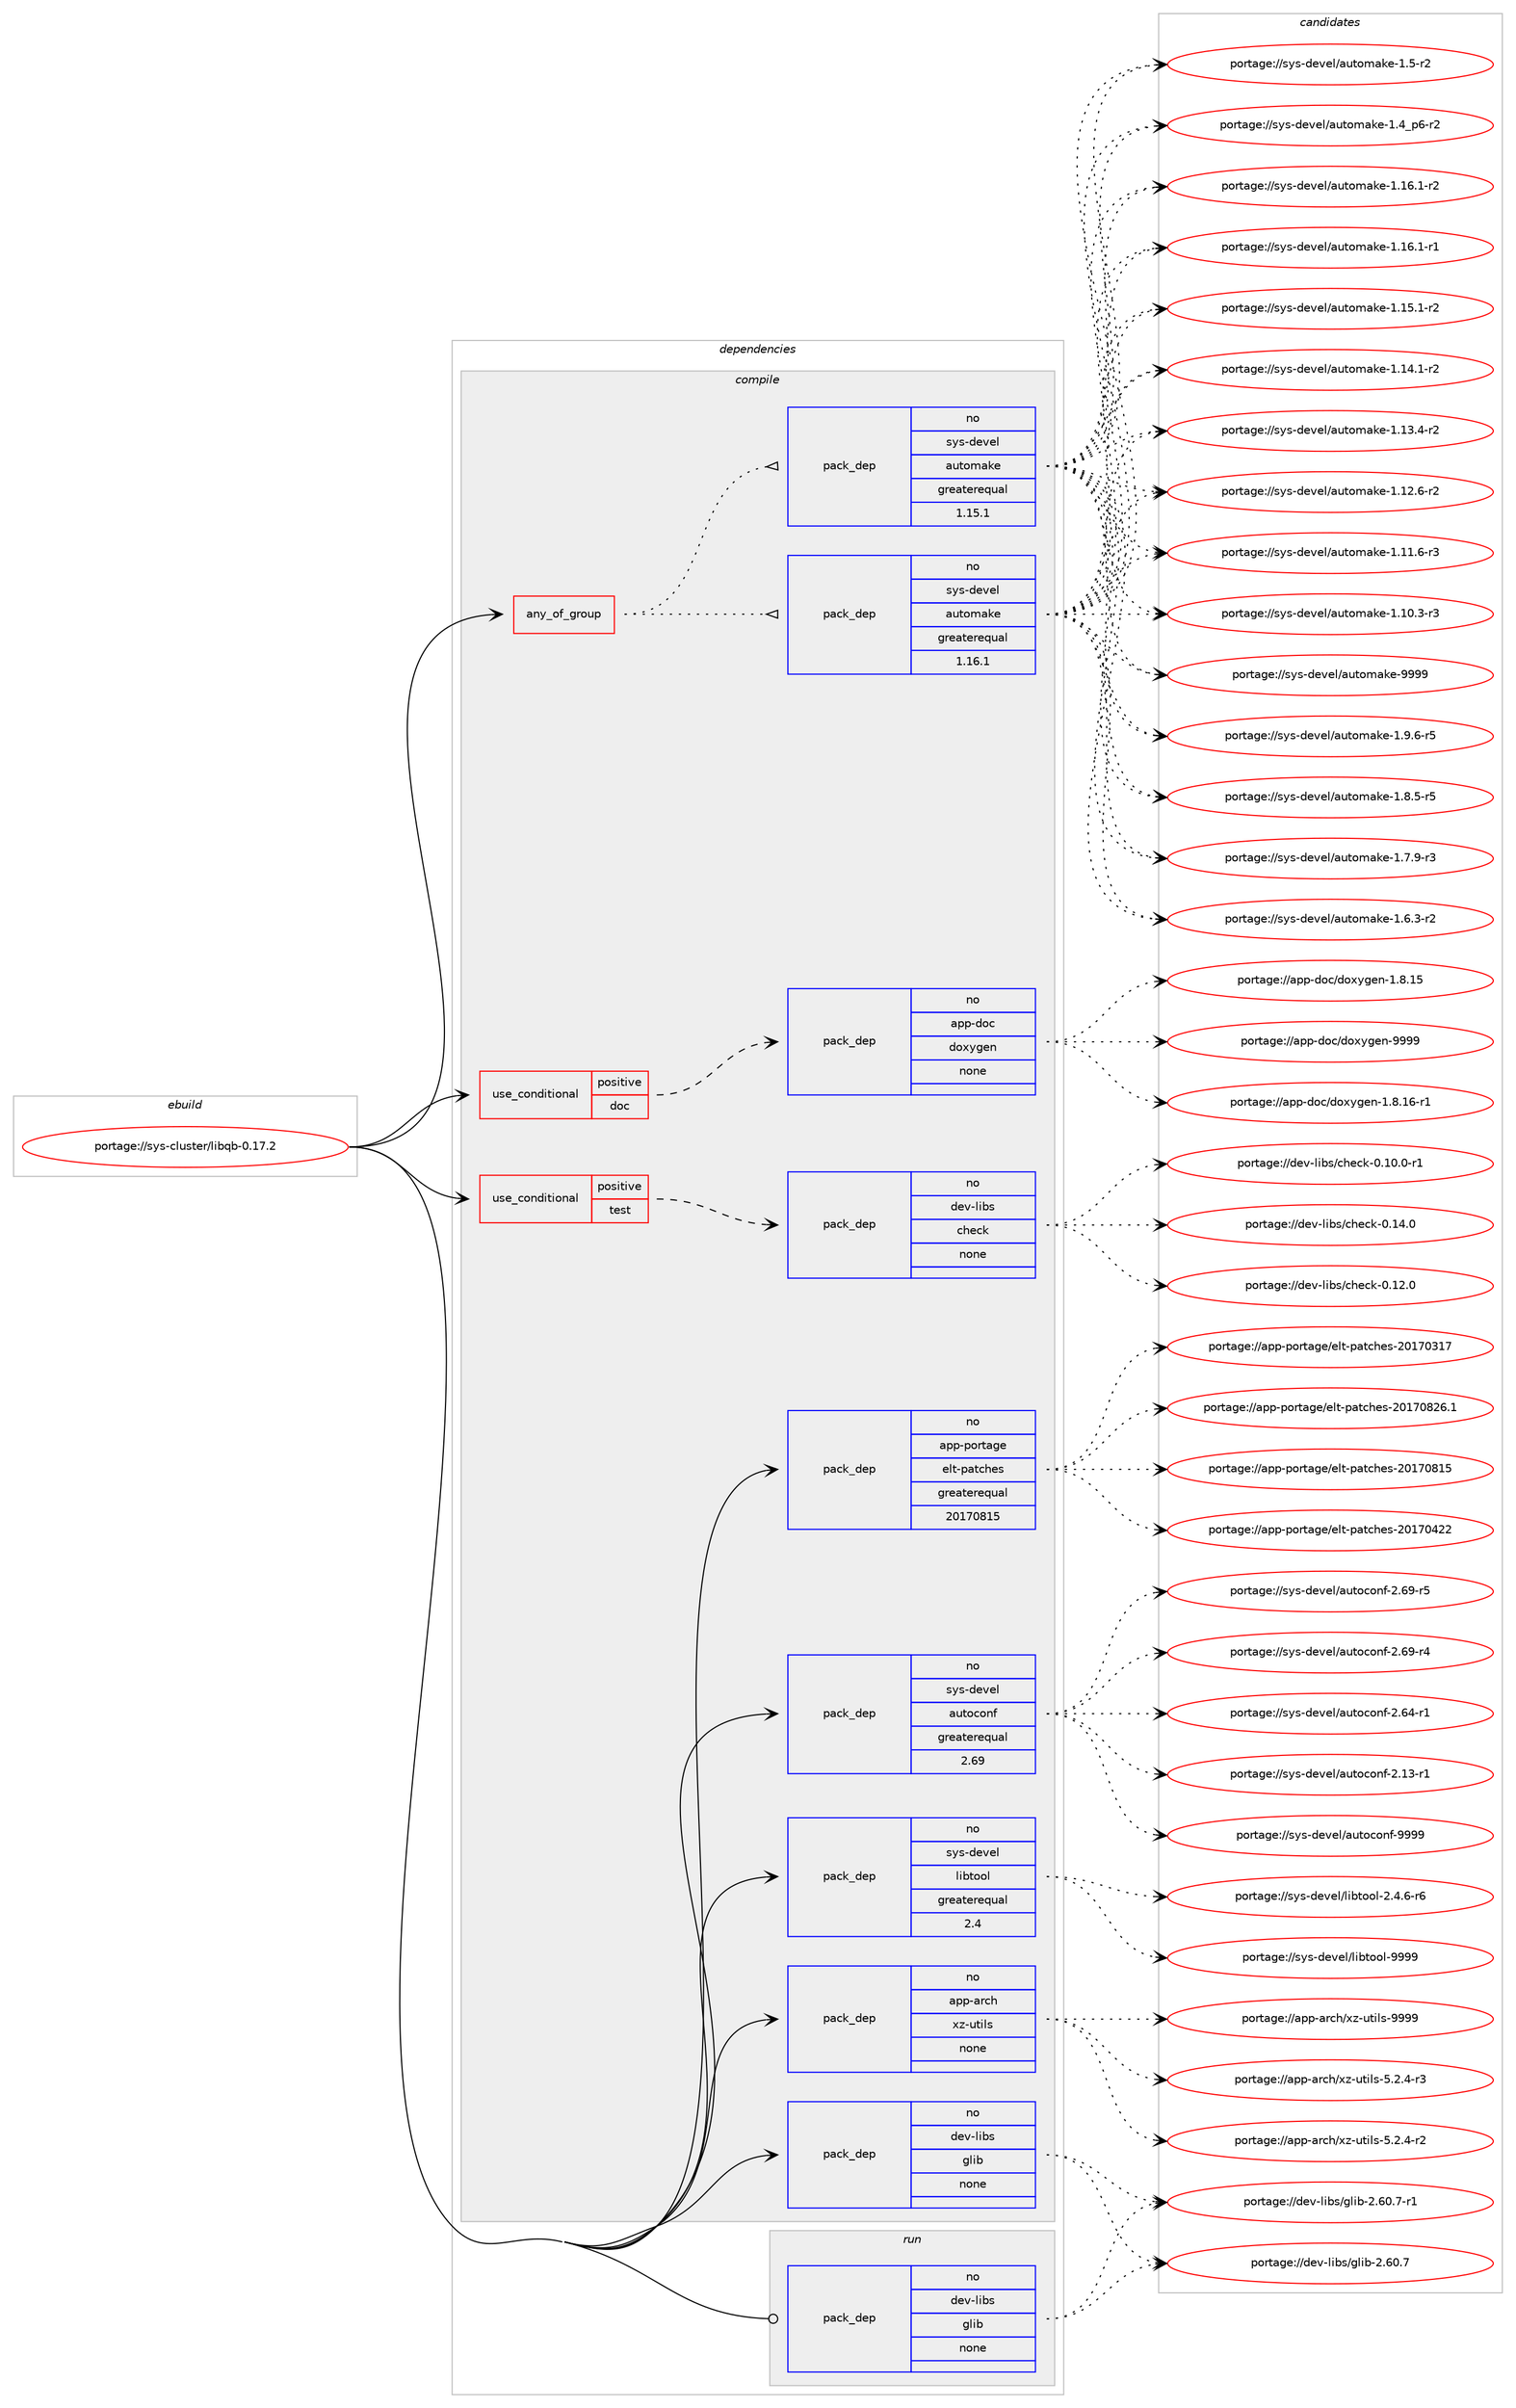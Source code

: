 digraph prolog {

# *************
# Graph options
# *************

newrank=true;
concentrate=true;
compound=true;
graph [rankdir=LR,fontname=Helvetica,fontsize=10,ranksep=1.5];#, ranksep=2.5, nodesep=0.2];
edge  [arrowhead=vee];
node  [fontname=Helvetica,fontsize=10];

# **********
# The ebuild
# **********

subgraph cluster_leftcol {
color=gray;
rank=same;
label=<<i>ebuild</i>>;
id [label="portage://sys-cluster/libqb-0.17.2", color=red, width=4, href="../sys-cluster/libqb-0.17.2.svg"];
}

# ****************
# The dependencies
# ****************

subgraph cluster_midcol {
color=gray;
label=<<i>dependencies</i>>;
subgraph cluster_compile {
fillcolor="#eeeeee";
style=filled;
label=<<i>compile</i>>;
subgraph any1097 {
dependency55202 [label=<<TABLE BORDER="0" CELLBORDER="1" CELLSPACING="0" CELLPADDING="4"><TR><TD CELLPADDING="10">any_of_group</TD></TR></TABLE>>, shape=none, color=red];subgraph pack42848 {
dependency55203 [label=<<TABLE BORDER="0" CELLBORDER="1" CELLSPACING="0" CELLPADDING="4" WIDTH="220"><TR><TD ROWSPAN="6" CELLPADDING="30">pack_dep</TD></TR><TR><TD WIDTH="110">no</TD></TR><TR><TD>sys-devel</TD></TR><TR><TD>automake</TD></TR><TR><TD>greaterequal</TD></TR><TR><TD>1.16.1</TD></TR></TABLE>>, shape=none, color=blue];
}
dependency55202:e -> dependency55203:w [weight=20,style="dotted",arrowhead="oinv"];
subgraph pack42849 {
dependency55204 [label=<<TABLE BORDER="0" CELLBORDER="1" CELLSPACING="0" CELLPADDING="4" WIDTH="220"><TR><TD ROWSPAN="6" CELLPADDING="30">pack_dep</TD></TR><TR><TD WIDTH="110">no</TD></TR><TR><TD>sys-devel</TD></TR><TR><TD>automake</TD></TR><TR><TD>greaterequal</TD></TR><TR><TD>1.15.1</TD></TR></TABLE>>, shape=none, color=blue];
}
dependency55202:e -> dependency55204:w [weight=20,style="dotted",arrowhead="oinv"];
}
id:e -> dependency55202:w [weight=20,style="solid",arrowhead="vee"];
subgraph cond11192 {
dependency55205 [label=<<TABLE BORDER="0" CELLBORDER="1" CELLSPACING="0" CELLPADDING="4"><TR><TD ROWSPAN="3" CELLPADDING="10">use_conditional</TD></TR><TR><TD>positive</TD></TR><TR><TD>doc</TD></TR></TABLE>>, shape=none, color=red];
subgraph pack42850 {
dependency55206 [label=<<TABLE BORDER="0" CELLBORDER="1" CELLSPACING="0" CELLPADDING="4" WIDTH="220"><TR><TD ROWSPAN="6" CELLPADDING="30">pack_dep</TD></TR><TR><TD WIDTH="110">no</TD></TR><TR><TD>app-doc</TD></TR><TR><TD>doxygen</TD></TR><TR><TD>none</TD></TR><TR><TD></TD></TR></TABLE>>, shape=none, color=blue];
}
dependency55205:e -> dependency55206:w [weight=20,style="dashed",arrowhead="vee"];
}
id:e -> dependency55205:w [weight=20,style="solid",arrowhead="vee"];
subgraph cond11193 {
dependency55207 [label=<<TABLE BORDER="0" CELLBORDER="1" CELLSPACING="0" CELLPADDING="4"><TR><TD ROWSPAN="3" CELLPADDING="10">use_conditional</TD></TR><TR><TD>positive</TD></TR><TR><TD>test</TD></TR></TABLE>>, shape=none, color=red];
subgraph pack42851 {
dependency55208 [label=<<TABLE BORDER="0" CELLBORDER="1" CELLSPACING="0" CELLPADDING="4" WIDTH="220"><TR><TD ROWSPAN="6" CELLPADDING="30">pack_dep</TD></TR><TR><TD WIDTH="110">no</TD></TR><TR><TD>dev-libs</TD></TR><TR><TD>check</TD></TR><TR><TD>none</TD></TR><TR><TD></TD></TR></TABLE>>, shape=none, color=blue];
}
dependency55207:e -> dependency55208:w [weight=20,style="dashed",arrowhead="vee"];
}
id:e -> dependency55207:w [weight=20,style="solid",arrowhead="vee"];
subgraph pack42852 {
dependency55209 [label=<<TABLE BORDER="0" CELLBORDER="1" CELLSPACING="0" CELLPADDING="4" WIDTH="220"><TR><TD ROWSPAN="6" CELLPADDING="30">pack_dep</TD></TR><TR><TD WIDTH="110">no</TD></TR><TR><TD>app-arch</TD></TR><TR><TD>xz-utils</TD></TR><TR><TD>none</TD></TR><TR><TD></TD></TR></TABLE>>, shape=none, color=blue];
}
id:e -> dependency55209:w [weight=20,style="solid",arrowhead="vee"];
subgraph pack42853 {
dependency55210 [label=<<TABLE BORDER="0" CELLBORDER="1" CELLSPACING="0" CELLPADDING="4" WIDTH="220"><TR><TD ROWSPAN="6" CELLPADDING="30">pack_dep</TD></TR><TR><TD WIDTH="110">no</TD></TR><TR><TD>app-portage</TD></TR><TR><TD>elt-patches</TD></TR><TR><TD>greaterequal</TD></TR><TR><TD>20170815</TD></TR></TABLE>>, shape=none, color=blue];
}
id:e -> dependency55210:w [weight=20,style="solid",arrowhead="vee"];
subgraph pack42854 {
dependency55211 [label=<<TABLE BORDER="0" CELLBORDER="1" CELLSPACING="0" CELLPADDING="4" WIDTH="220"><TR><TD ROWSPAN="6" CELLPADDING="30">pack_dep</TD></TR><TR><TD WIDTH="110">no</TD></TR><TR><TD>dev-libs</TD></TR><TR><TD>glib</TD></TR><TR><TD>none</TD></TR><TR><TD></TD></TR></TABLE>>, shape=none, color=blue];
}
id:e -> dependency55211:w [weight=20,style="solid",arrowhead="vee"];
subgraph pack42855 {
dependency55212 [label=<<TABLE BORDER="0" CELLBORDER="1" CELLSPACING="0" CELLPADDING="4" WIDTH="220"><TR><TD ROWSPAN="6" CELLPADDING="30">pack_dep</TD></TR><TR><TD WIDTH="110">no</TD></TR><TR><TD>sys-devel</TD></TR><TR><TD>autoconf</TD></TR><TR><TD>greaterequal</TD></TR><TR><TD>2.69</TD></TR></TABLE>>, shape=none, color=blue];
}
id:e -> dependency55212:w [weight=20,style="solid",arrowhead="vee"];
subgraph pack42856 {
dependency55213 [label=<<TABLE BORDER="0" CELLBORDER="1" CELLSPACING="0" CELLPADDING="4" WIDTH="220"><TR><TD ROWSPAN="6" CELLPADDING="30">pack_dep</TD></TR><TR><TD WIDTH="110">no</TD></TR><TR><TD>sys-devel</TD></TR><TR><TD>libtool</TD></TR><TR><TD>greaterequal</TD></TR><TR><TD>2.4</TD></TR></TABLE>>, shape=none, color=blue];
}
id:e -> dependency55213:w [weight=20,style="solid",arrowhead="vee"];
}
subgraph cluster_compileandrun {
fillcolor="#eeeeee";
style=filled;
label=<<i>compile and run</i>>;
}
subgraph cluster_run {
fillcolor="#eeeeee";
style=filled;
label=<<i>run</i>>;
subgraph pack42857 {
dependency55214 [label=<<TABLE BORDER="0" CELLBORDER="1" CELLSPACING="0" CELLPADDING="4" WIDTH="220"><TR><TD ROWSPAN="6" CELLPADDING="30">pack_dep</TD></TR><TR><TD WIDTH="110">no</TD></TR><TR><TD>dev-libs</TD></TR><TR><TD>glib</TD></TR><TR><TD>none</TD></TR><TR><TD></TD></TR></TABLE>>, shape=none, color=blue];
}
id:e -> dependency55214:w [weight=20,style="solid",arrowhead="odot"];
}
}

# **************
# The candidates
# **************

subgraph cluster_choices {
rank=same;
color=gray;
label=<<i>candidates</i>>;

subgraph choice42848 {
color=black;
nodesep=1;
choice115121115451001011181011084797117116111109971071014557575757 [label="portage://sys-devel/automake-9999", color=red, width=4,href="../sys-devel/automake-9999.svg"];
choice115121115451001011181011084797117116111109971071014549465746544511453 [label="portage://sys-devel/automake-1.9.6-r5", color=red, width=4,href="../sys-devel/automake-1.9.6-r5.svg"];
choice115121115451001011181011084797117116111109971071014549465646534511453 [label="portage://sys-devel/automake-1.8.5-r5", color=red, width=4,href="../sys-devel/automake-1.8.5-r5.svg"];
choice115121115451001011181011084797117116111109971071014549465546574511451 [label="portage://sys-devel/automake-1.7.9-r3", color=red, width=4,href="../sys-devel/automake-1.7.9-r3.svg"];
choice115121115451001011181011084797117116111109971071014549465446514511450 [label="portage://sys-devel/automake-1.6.3-r2", color=red, width=4,href="../sys-devel/automake-1.6.3-r2.svg"];
choice11512111545100101118101108479711711611110997107101454946534511450 [label="portage://sys-devel/automake-1.5-r2", color=red, width=4,href="../sys-devel/automake-1.5-r2.svg"];
choice115121115451001011181011084797117116111109971071014549465295112544511450 [label="portage://sys-devel/automake-1.4_p6-r2", color=red, width=4,href="../sys-devel/automake-1.4_p6-r2.svg"];
choice11512111545100101118101108479711711611110997107101454946495446494511450 [label="portage://sys-devel/automake-1.16.1-r2", color=red, width=4,href="../sys-devel/automake-1.16.1-r2.svg"];
choice11512111545100101118101108479711711611110997107101454946495446494511449 [label="portage://sys-devel/automake-1.16.1-r1", color=red, width=4,href="../sys-devel/automake-1.16.1-r1.svg"];
choice11512111545100101118101108479711711611110997107101454946495346494511450 [label="portage://sys-devel/automake-1.15.1-r2", color=red, width=4,href="../sys-devel/automake-1.15.1-r2.svg"];
choice11512111545100101118101108479711711611110997107101454946495246494511450 [label="portage://sys-devel/automake-1.14.1-r2", color=red, width=4,href="../sys-devel/automake-1.14.1-r2.svg"];
choice11512111545100101118101108479711711611110997107101454946495146524511450 [label="portage://sys-devel/automake-1.13.4-r2", color=red, width=4,href="../sys-devel/automake-1.13.4-r2.svg"];
choice11512111545100101118101108479711711611110997107101454946495046544511450 [label="portage://sys-devel/automake-1.12.6-r2", color=red, width=4,href="../sys-devel/automake-1.12.6-r2.svg"];
choice11512111545100101118101108479711711611110997107101454946494946544511451 [label="portage://sys-devel/automake-1.11.6-r3", color=red, width=4,href="../sys-devel/automake-1.11.6-r3.svg"];
choice11512111545100101118101108479711711611110997107101454946494846514511451 [label="portage://sys-devel/automake-1.10.3-r3", color=red, width=4,href="../sys-devel/automake-1.10.3-r3.svg"];
dependency55203:e -> choice115121115451001011181011084797117116111109971071014557575757:w [style=dotted,weight="100"];
dependency55203:e -> choice115121115451001011181011084797117116111109971071014549465746544511453:w [style=dotted,weight="100"];
dependency55203:e -> choice115121115451001011181011084797117116111109971071014549465646534511453:w [style=dotted,weight="100"];
dependency55203:e -> choice115121115451001011181011084797117116111109971071014549465546574511451:w [style=dotted,weight="100"];
dependency55203:e -> choice115121115451001011181011084797117116111109971071014549465446514511450:w [style=dotted,weight="100"];
dependency55203:e -> choice11512111545100101118101108479711711611110997107101454946534511450:w [style=dotted,weight="100"];
dependency55203:e -> choice115121115451001011181011084797117116111109971071014549465295112544511450:w [style=dotted,weight="100"];
dependency55203:e -> choice11512111545100101118101108479711711611110997107101454946495446494511450:w [style=dotted,weight="100"];
dependency55203:e -> choice11512111545100101118101108479711711611110997107101454946495446494511449:w [style=dotted,weight="100"];
dependency55203:e -> choice11512111545100101118101108479711711611110997107101454946495346494511450:w [style=dotted,weight="100"];
dependency55203:e -> choice11512111545100101118101108479711711611110997107101454946495246494511450:w [style=dotted,weight="100"];
dependency55203:e -> choice11512111545100101118101108479711711611110997107101454946495146524511450:w [style=dotted,weight="100"];
dependency55203:e -> choice11512111545100101118101108479711711611110997107101454946495046544511450:w [style=dotted,weight="100"];
dependency55203:e -> choice11512111545100101118101108479711711611110997107101454946494946544511451:w [style=dotted,weight="100"];
dependency55203:e -> choice11512111545100101118101108479711711611110997107101454946494846514511451:w [style=dotted,weight="100"];
}
subgraph choice42849 {
color=black;
nodesep=1;
choice115121115451001011181011084797117116111109971071014557575757 [label="portage://sys-devel/automake-9999", color=red, width=4,href="../sys-devel/automake-9999.svg"];
choice115121115451001011181011084797117116111109971071014549465746544511453 [label="portage://sys-devel/automake-1.9.6-r5", color=red, width=4,href="../sys-devel/automake-1.9.6-r5.svg"];
choice115121115451001011181011084797117116111109971071014549465646534511453 [label="portage://sys-devel/automake-1.8.5-r5", color=red, width=4,href="../sys-devel/automake-1.8.5-r5.svg"];
choice115121115451001011181011084797117116111109971071014549465546574511451 [label="portage://sys-devel/automake-1.7.9-r3", color=red, width=4,href="../sys-devel/automake-1.7.9-r3.svg"];
choice115121115451001011181011084797117116111109971071014549465446514511450 [label="portage://sys-devel/automake-1.6.3-r2", color=red, width=4,href="../sys-devel/automake-1.6.3-r2.svg"];
choice11512111545100101118101108479711711611110997107101454946534511450 [label="portage://sys-devel/automake-1.5-r2", color=red, width=4,href="../sys-devel/automake-1.5-r2.svg"];
choice115121115451001011181011084797117116111109971071014549465295112544511450 [label="portage://sys-devel/automake-1.4_p6-r2", color=red, width=4,href="../sys-devel/automake-1.4_p6-r2.svg"];
choice11512111545100101118101108479711711611110997107101454946495446494511450 [label="portage://sys-devel/automake-1.16.1-r2", color=red, width=4,href="../sys-devel/automake-1.16.1-r2.svg"];
choice11512111545100101118101108479711711611110997107101454946495446494511449 [label="portage://sys-devel/automake-1.16.1-r1", color=red, width=4,href="../sys-devel/automake-1.16.1-r1.svg"];
choice11512111545100101118101108479711711611110997107101454946495346494511450 [label="portage://sys-devel/automake-1.15.1-r2", color=red, width=4,href="../sys-devel/automake-1.15.1-r2.svg"];
choice11512111545100101118101108479711711611110997107101454946495246494511450 [label="portage://sys-devel/automake-1.14.1-r2", color=red, width=4,href="../sys-devel/automake-1.14.1-r2.svg"];
choice11512111545100101118101108479711711611110997107101454946495146524511450 [label="portage://sys-devel/automake-1.13.4-r2", color=red, width=4,href="../sys-devel/automake-1.13.4-r2.svg"];
choice11512111545100101118101108479711711611110997107101454946495046544511450 [label="portage://sys-devel/automake-1.12.6-r2", color=red, width=4,href="../sys-devel/automake-1.12.6-r2.svg"];
choice11512111545100101118101108479711711611110997107101454946494946544511451 [label="portage://sys-devel/automake-1.11.6-r3", color=red, width=4,href="../sys-devel/automake-1.11.6-r3.svg"];
choice11512111545100101118101108479711711611110997107101454946494846514511451 [label="portage://sys-devel/automake-1.10.3-r3", color=red, width=4,href="../sys-devel/automake-1.10.3-r3.svg"];
dependency55204:e -> choice115121115451001011181011084797117116111109971071014557575757:w [style=dotted,weight="100"];
dependency55204:e -> choice115121115451001011181011084797117116111109971071014549465746544511453:w [style=dotted,weight="100"];
dependency55204:e -> choice115121115451001011181011084797117116111109971071014549465646534511453:w [style=dotted,weight="100"];
dependency55204:e -> choice115121115451001011181011084797117116111109971071014549465546574511451:w [style=dotted,weight="100"];
dependency55204:e -> choice115121115451001011181011084797117116111109971071014549465446514511450:w [style=dotted,weight="100"];
dependency55204:e -> choice11512111545100101118101108479711711611110997107101454946534511450:w [style=dotted,weight="100"];
dependency55204:e -> choice115121115451001011181011084797117116111109971071014549465295112544511450:w [style=dotted,weight="100"];
dependency55204:e -> choice11512111545100101118101108479711711611110997107101454946495446494511450:w [style=dotted,weight="100"];
dependency55204:e -> choice11512111545100101118101108479711711611110997107101454946495446494511449:w [style=dotted,weight="100"];
dependency55204:e -> choice11512111545100101118101108479711711611110997107101454946495346494511450:w [style=dotted,weight="100"];
dependency55204:e -> choice11512111545100101118101108479711711611110997107101454946495246494511450:w [style=dotted,weight="100"];
dependency55204:e -> choice11512111545100101118101108479711711611110997107101454946495146524511450:w [style=dotted,weight="100"];
dependency55204:e -> choice11512111545100101118101108479711711611110997107101454946495046544511450:w [style=dotted,weight="100"];
dependency55204:e -> choice11512111545100101118101108479711711611110997107101454946494946544511451:w [style=dotted,weight="100"];
dependency55204:e -> choice11512111545100101118101108479711711611110997107101454946494846514511451:w [style=dotted,weight="100"];
}
subgraph choice42850 {
color=black;
nodesep=1;
choice971121124510011199471001111201211031011104557575757 [label="portage://app-doc/doxygen-9999", color=red, width=4,href="../app-doc/doxygen-9999.svg"];
choice97112112451001119947100111120121103101110454946564649544511449 [label="portage://app-doc/doxygen-1.8.16-r1", color=red, width=4,href="../app-doc/doxygen-1.8.16-r1.svg"];
choice9711211245100111994710011112012110310111045494656464953 [label="portage://app-doc/doxygen-1.8.15", color=red, width=4,href="../app-doc/doxygen-1.8.15.svg"];
dependency55206:e -> choice971121124510011199471001111201211031011104557575757:w [style=dotted,weight="100"];
dependency55206:e -> choice97112112451001119947100111120121103101110454946564649544511449:w [style=dotted,weight="100"];
dependency55206:e -> choice9711211245100111994710011112012110310111045494656464953:w [style=dotted,weight="100"];
}
subgraph choice42851 {
color=black;
nodesep=1;
choice100101118451081059811547991041019910745484649524648 [label="portage://dev-libs/check-0.14.0", color=red, width=4,href="../dev-libs/check-0.14.0.svg"];
choice100101118451081059811547991041019910745484649504648 [label="portage://dev-libs/check-0.12.0", color=red, width=4,href="../dev-libs/check-0.12.0.svg"];
choice1001011184510810598115479910410199107454846494846484511449 [label="portage://dev-libs/check-0.10.0-r1", color=red, width=4,href="../dev-libs/check-0.10.0-r1.svg"];
dependency55208:e -> choice100101118451081059811547991041019910745484649524648:w [style=dotted,weight="100"];
dependency55208:e -> choice100101118451081059811547991041019910745484649504648:w [style=dotted,weight="100"];
dependency55208:e -> choice1001011184510810598115479910410199107454846494846484511449:w [style=dotted,weight="100"];
}
subgraph choice42852 {
color=black;
nodesep=1;
choice9711211245971149910447120122451171161051081154557575757 [label="portage://app-arch/xz-utils-9999", color=red, width=4,href="../app-arch/xz-utils-9999.svg"];
choice9711211245971149910447120122451171161051081154553465046524511451 [label="portage://app-arch/xz-utils-5.2.4-r3", color=red, width=4,href="../app-arch/xz-utils-5.2.4-r3.svg"];
choice9711211245971149910447120122451171161051081154553465046524511450 [label="portage://app-arch/xz-utils-5.2.4-r2", color=red, width=4,href="../app-arch/xz-utils-5.2.4-r2.svg"];
dependency55209:e -> choice9711211245971149910447120122451171161051081154557575757:w [style=dotted,weight="100"];
dependency55209:e -> choice9711211245971149910447120122451171161051081154553465046524511451:w [style=dotted,weight="100"];
dependency55209:e -> choice9711211245971149910447120122451171161051081154553465046524511450:w [style=dotted,weight="100"];
}
subgraph choice42853 {
color=black;
nodesep=1;
choice971121124511211111411697103101471011081164511297116991041011154550484955485650544649 [label="portage://app-portage/elt-patches-20170826.1", color=red, width=4,href="../app-portage/elt-patches-20170826.1.svg"];
choice97112112451121111141169710310147101108116451129711699104101115455048495548564953 [label="portage://app-portage/elt-patches-20170815", color=red, width=4,href="../app-portage/elt-patches-20170815.svg"];
choice97112112451121111141169710310147101108116451129711699104101115455048495548525050 [label="portage://app-portage/elt-patches-20170422", color=red, width=4,href="../app-portage/elt-patches-20170422.svg"];
choice97112112451121111141169710310147101108116451129711699104101115455048495548514955 [label="portage://app-portage/elt-patches-20170317", color=red, width=4,href="../app-portage/elt-patches-20170317.svg"];
dependency55210:e -> choice971121124511211111411697103101471011081164511297116991041011154550484955485650544649:w [style=dotted,weight="100"];
dependency55210:e -> choice97112112451121111141169710310147101108116451129711699104101115455048495548564953:w [style=dotted,weight="100"];
dependency55210:e -> choice97112112451121111141169710310147101108116451129711699104101115455048495548525050:w [style=dotted,weight="100"];
dependency55210:e -> choice97112112451121111141169710310147101108116451129711699104101115455048495548514955:w [style=dotted,weight="100"];
}
subgraph choice42854 {
color=black;
nodesep=1;
choice10010111845108105981154710310810598455046544846554511449 [label="portage://dev-libs/glib-2.60.7-r1", color=red, width=4,href="../dev-libs/glib-2.60.7-r1.svg"];
choice1001011184510810598115471031081059845504654484655 [label="portage://dev-libs/glib-2.60.7", color=red, width=4,href="../dev-libs/glib-2.60.7.svg"];
dependency55211:e -> choice10010111845108105981154710310810598455046544846554511449:w [style=dotted,weight="100"];
dependency55211:e -> choice1001011184510810598115471031081059845504654484655:w [style=dotted,weight="100"];
}
subgraph choice42855 {
color=black;
nodesep=1;
choice115121115451001011181011084797117116111991111101024557575757 [label="portage://sys-devel/autoconf-9999", color=red, width=4,href="../sys-devel/autoconf-9999.svg"];
choice1151211154510010111810110847971171161119911111010245504654574511453 [label="portage://sys-devel/autoconf-2.69-r5", color=red, width=4,href="../sys-devel/autoconf-2.69-r5.svg"];
choice1151211154510010111810110847971171161119911111010245504654574511452 [label="portage://sys-devel/autoconf-2.69-r4", color=red, width=4,href="../sys-devel/autoconf-2.69-r4.svg"];
choice1151211154510010111810110847971171161119911111010245504654524511449 [label="portage://sys-devel/autoconf-2.64-r1", color=red, width=4,href="../sys-devel/autoconf-2.64-r1.svg"];
choice1151211154510010111810110847971171161119911111010245504649514511449 [label="portage://sys-devel/autoconf-2.13-r1", color=red, width=4,href="../sys-devel/autoconf-2.13-r1.svg"];
dependency55212:e -> choice115121115451001011181011084797117116111991111101024557575757:w [style=dotted,weight="100"];
dependency55212:e -> choice1151211154510010111810110847971171161119911111010245504654574511453:w [style=dotted,weight="100"];
dependency55212:e -> choice1151211154510010111810110847971171161119911111010245504654574511452:w [style=dotted,weight="100"];
dependency55212:e -> choice1151211154510010111810110847971171161119911111010245504654524511449:w [style=dotted,weight="100"];
dependency55212:e -> choice1151211154510010111810110847971171161119911111010245504649514511449:w [style=dotted,weight="100"];
}
subgraph choice42856 {
color=black;
nodesep=1;
choice1151211154510010111810110847108105981161111111084557575757 [label="portage://sys-devel/libtool-9999", color=red, width=4,href="../sys-devel/libtool-9999.svg"];
choice1151211154510010111810110847108105981161111111084550465246544511454 [label="portage://sys-devel/libtool-2.4.6-r6", color=red, width=4,href="../sys-devel/libtool-2.4.6-r6.svg"];
dependency55213:e -> choice1151211154510010111810110847108105981161111111084557575757:w [style=dotted,weight="100"];
dependency55213:e -> choice1151211154510010111810110847108105981161111111084550465246544511454:w [style=dotted,weight="100"];
}
subgraph choice42857 {
color=black;
nodesep=1;
choice10010111845108105981154710310810598455046544846554511449 [label="portage://dev-libs/glib-2.60.7-r1", color=red, width=4,href="../dev-libs/glib-2.60.7-r1.svg"];
choice1001011184510810598115471031081059845504654484655 [label="portage://dev-libs/glib-2.60.7", color=red, width=4,href="../dev-libs/glib-2.60.7.svg"];
dependency55214:e -> choice10010111845108105981154710310810598455046544846554511449:w [style=dotted,weight="100"];
dependency55214:e -> choice1001011184510810598115471031081059845504654484655:w [style=dotted,weight="100"];
}
}

}
